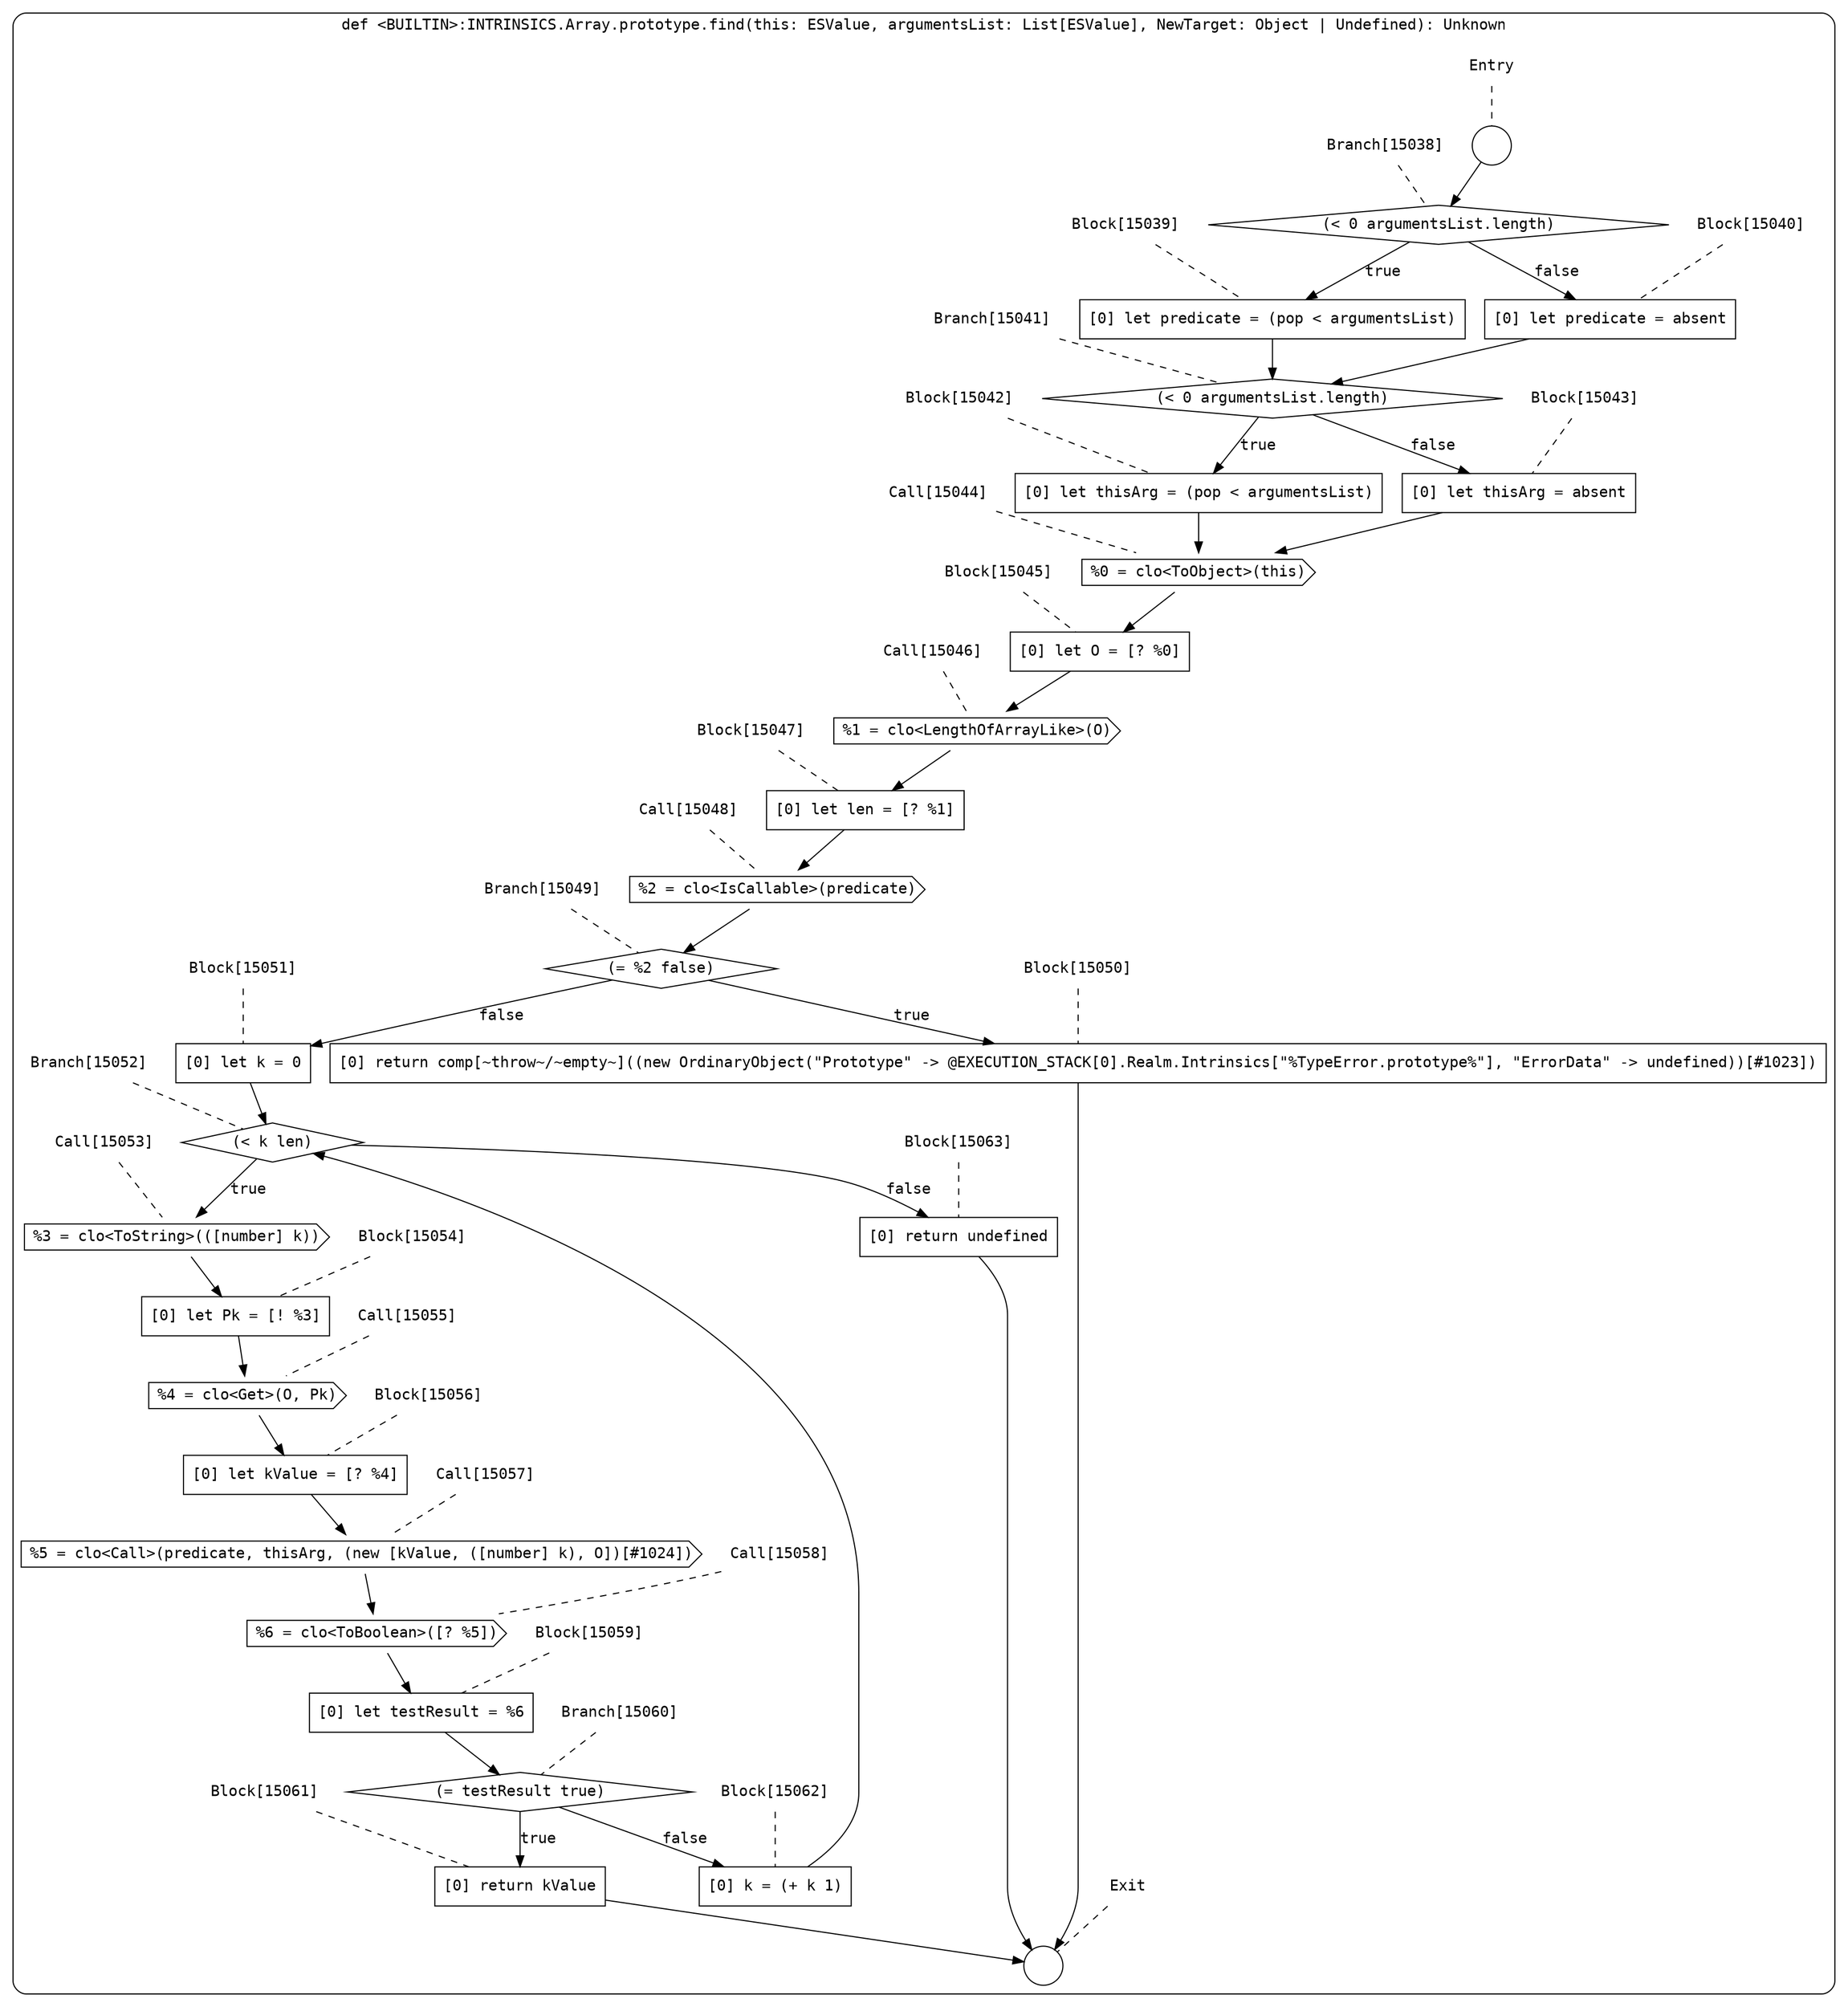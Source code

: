 digraph {
  graph [fontname = "Consolas"]
  node [fontname = "Consolas"]
  edge [fontname = "Consolas"]
  subgraph cluster2352 {
    label = "def <BUILTIN>:INTRINSICS.Array.prototype.find(this: ESValue, argumentsList: List[ESValue], NewTarget: Object | Undefined): Unknown"
    style = rounded
    cluster2352_entry_name [shape=none, label=<<font color="black">Entry</font>>]
    cluster2352_entry_name -> cluster2352_entry [arrowhead=none, color="black", style=dashed]
    cluster2352_entry [shape=circle label=" " color="black" fillcolor="white" style=filled]
    cluster2352_entry -> node15038 [color="black"]
    cluster2352_exit_name [shape=none, label=<<font color="black">Exit</font>>]
    cluster2352_exit_name -> cluster2352_exit [arrowhead=none, color="black", style=dashed]
    cluster2352_exit [shape=circle label=" " color="black" fillcolor="white" style=filled]
    node15038_name [shape=none, label=<<font color="black">Branch[15038]</font>>]
    node15038_name -> node15038 [arrowhead=none, color="black", style=dashed]
    node15038 [shape=diamond, label=<<font color="black">(&lt; 0 argumentsList.length)</font>> color="black" fillcolor="white", style=filled]
    node15038 -> node15039 [label=<<font color="black">true</font>> color="black"]
    node15038 -> node15040 [label=<<font color="black">false</font>> color="black"]
    node15039_name [shape=none, label=<<font color="black">Block[15039]</font>>]
    node15039_name -> node15039 [arrowhead=none, color="black", style=dashed]
    node15039 [shape=box, label=<<font color="black">[0] let predicate = (pop &lt; argumentsList)<BR ALIGN="LEFT"/></font>> color="black" fillcolor="white", style=filled]
    node15039 -> node15041 [color="black"]
    node15040_name [shape=none, label=<<font color="black">Block[15040]</font>>]
    node15040_name -> node15040 [arrowhead=none, color="black", style=dashed]
    node15040 [shape=box, label=<<font color="black">[0] let predicate = absent<BR ALIGN="LEFT"/></font>> color="black" fillcolor="white", style=filled]
    node15040 -> node15041 [color="black"]
    node15041_name [shape=none, label=<<font color="black">Branch[15041]</font>>]
    node15041_name -> node15041 [arrowhead=none, color="black", style=dashed]
    node15041 [shape=diamond, label=<<font color="black">(&lt; 0 argumentsList.length)</font>> color="black" fillcolor="white", style=filled]
    node15041 -> node15042 [label=<<font color="black">true</font>> color="black"]
    node15041 -> node15043 [label=<<font color="black">false</font>> color="black"]
    node15042_name [shape=none, label=<<font color="black">Block[15042]</font>>]
    node15042_name -> node15042 [arrowhead=none, color="black", style=dashed]
    node15042 [shape=box, label=<<font color="black">[0] let thisArg = (pop &lt; argumentsList)<BR ALIGN="LEFT"/></font>> color="black" fillcolor="white", style=filled]
    node15042 -> node15044 [color="black"]
    node15043_name [shape=none, label=<<font color="black">Block[15043]</font>>]
    node15043_name -> node15043 [arrowhead=none, color="black", style=dashed]
    node15043 [shape=box, label=<<font color="black">[0] let thisArg = absent<BR ALIGN="LEFT"/></font>> color="black" fillcolor="white", style=filled]
    node15043 -> node15044 [color="black"]
    node15044_name [shape=none, label=<<font color="black">Call[15044]</font>>]
    node15044_name -> node15044 [arrowhead=none, color="black", style=dashed]
    node15044 [shape=cds, label=<<font color="black">%0 = clo&lt;ToObject&gt;(this)</font>> color="black" fillcolor="white", style=filled]
    node15044 -> node15045 [color="black"]
    node15045_name [shape=none, label=<<font color="black">Block[15045]</font>>]
    node15045_name -> node15045 [arrowhead=none, color="black", style=dashed]
    node15045 [shape=box, label=<<font color="black">[0] let O = [? %0]<BR ALIGN="LEFT"/></font>> color="black" fillcolor="white", style=filled]
    node15045 -> node15046 [color="black"]
    node15046_name [shape=none, label=<<font color="black">Call[15046]</font>>]
    node15046_name -> node15046 [arrowhead=none, color="black", style=dashed]
    node15046 [shape=cds, label=<<font color="black">%1 = clo&lt;LengthOfArrayLike&gt;(O)</font>> color="black" fillcolor="white", style=filled]
    node15046 -> node15047 [color="black"]
    node15047_name [shape=none, label=<<font color="black">Block[15047]</font>>]
    node15047_name -> node15047 [arrowhead=none, color="black", style=dashed]
    node15047 [shape=box, label=<<font color="black">[0] let len = [? %1]<BR ALIGN="LEFT"/></font>> color="black" fillcolor="white", style=filled]
    node15047 -> node15048 [color="black"]
    node15048_name [shape=none, label=<<font color="black">Call[15048]</font>>]
    node15048_name -> node15048 [arrowhead=none, color="black", style=dashed]
    node15048 [shape=cds, label=<<font color="black">%2 = clo&lt;IsCallable&gt;(predicate)</font>> color="black" fillcolor="white", style=filled]
    node15048 -> node15049 [color="black"]
    node15049_name [shape=none, label=<<font color="black">Branch[15049]</font>>]
    node15049_name -> node15049 [arrowhead=none, color="black", style=dashed]
    node15049 [shape=diamond, label=<<font color="black">(= %2 false)</font>> color="black" fillcolor="white", style=filled]
    node15049 -> node15050 [label=<<font color="black">true</font>> color="black"]
    node15049 -> node15051 [label=<<font color="black">false</font>> color="black"]
    node15050_name [shape=none, label=<<font color="black">Block[15050]</font>>]
    node15050_name -> node15050 [arrowhead=none, color="black", style=dashed]
    node15050 [shape=box, label=<<font color="black">[0] return comp[~throw~/~empty~]((new OrdinaryObject(&quot;Prototype&quot; -&gt; @EXECUTION_STACK[0].Realm.Intrinsics[&quot;%TypeError.prototype%&quot;], &quot;ErrorData&quot; -&gt; undefined))[#1023])<BR ALIGN="LEFT"/></font>> color="black" fillcolor="white", style=filled]
    node15050 -> cluster2352_exit [color="black"]
    node15051_name [shape=none, label=<<font color="black">Block[15051]</font>>]
    node15051_name -> node15051 [arrowhead=none, color="black", style=dashed]
    node15051 [shape=box, label=<<font color="black">[0] let k = 0<BR ALIGN="LEFT"/></font>> color="black" fillcolor="white", style=filled]
    node15051 -> node15052 [color="black"]
    node15052_name [shape=none, label=<<font color="black">Branch[15052]</font>>]
    node15052_name -> node15052 [arrowhead=none, color="black", style=dashed]
    node15052 [shape=diamond, label=<<font color="black">(&lt; k len)</font>> color="black" fillcolor="white", style=filled]
    node15052 -> node15053 [label=<<font color="black">true</font>> color="black"]
    node15052 -> node15063 [label=<<font color="black">false</font>> color="black"]
    node15053_name [shape=none, label=<<font color="black">Call[15053]</font>>]
    node15053_name -> node15053 [arrowhead=none, color="black", style=dashed]
    node15053 [shape=cds, label=<<font color="black">%3 = clo&lt;ToString&gt;(([number] k))</font>> color="black" fillcolor="white", style=filled]
    node15053 -> node15054 [color="black"]
    node15063_name [shape=none, label=<<font color="black">Block[15063]</font>>]
    node15063_name -> node15063 [arrowhead=none, color="black", style=dashed]
    node15063 [shape=box, label=<<font color="black">[0] return undefined<BR ALIGN="LEFT"/></font>> color="black" fillcolor="white", style=filled]
    node15063 -> cluster2352_exit [color="black"]
    node15054_name [shape=none, label=<<font color="black">Block[15054]</font>>]
    node15054_name -> node15054 [arrowhead=none, color="black", style=dashed]
    node15054 [shape=box, label=<<font color="black">[0] let Pk = [! %3]<BR ALIGN="LEFT"/></font>> color="black" fillcolor="white", style=filled]
    node15054 -> node15055 [color="black"]
    node15055_name [shape=none, label=<<font color="black">Call[15055]</font>>]
    node15055_name -> node15055 [arrowhead=none, color="black", style=dashed]
    node15055 [shape=cds, label=<<font color="black">%4 = clo&lt;Get&gt;(O, Pk)</font>> color="black" fillcolor="white", style=filled]
    node15055 -> node15056 [color="black"]
    node15056_name [shape=none, label=<<font color="black">Block[15056]</font>>]
    node15056_name -> node15056 [arrowhead=none, color="black", style=dashed]
    node15056 [shape=box, label=<<font color="black">[0] let kValue = [? %4]<BR ALIGN="LEFT"/></font>> color="black" fillcolor="white", style=filled]
    node15056 -> node15057 [color="black"]
    node15057_name [shape=none, label=<<font color="black">Call[15057]</font>>]
    node15057_name -> node15057 [arrowhead=none, color="black", style=dashed]
    node15057 [shape=cds, label=<<font color="black">%5 = clo&lt;Call&gt;(predicate, thisArg, (new [kValue, ([number] k), O])[#1024])</font>> color="black" fillcolor="white", style=filled]
    node15057 -> node15058 [color="black"]
    node15058_name [shape=none, label=<<font color="black">Call[15058]</font>>]
    node15058_name -> node15058 [arrowhead=none, color="black", style=dashed]
    node15058 [shape=cds, label=<<font color="black">%6 = clo&lt;ToBoolean&gt;([? %5])</font>> color="black" fillcolor="white", style=filled]
    node15058 -> node15059 [color="black"]
    node15059_name [shape=none, label=<<font color="black">Block[15059]</font>>]
    node15059_name -> node15059 [arrowhead=none, color="black", style=dashed]
    node15059 [shape=box, label=<<font color="black">[0] let testResult = %6<BR ALIGN="LEFT"/></font>> color="black" fillcolor="white", style=filled]
    node15059 -> node15060 [color="black"]
    node15060_name [shape=none, label=<<font color="black">Branch[15060]</font>>]
    node15060_name -> node15060 [arrowhead=none, color="black", style=dashed]
    node15060 [shape=diamond, label=<<font color="black">(= testResult true)</font>> color="black" fillcolor="white", style=filled]
    node15060 -> node15061 [label=<<font color="black">true</font>> color="black"]
    node15060 -> node15062 [label=<<font color="black">false</font>> color="black"]
    node15061_name [shape=none, label=<<font color="black">Block[15061]</font>>]
    node15061_name -> node15061 [arrowhead=none, color="black", style=dashed]
    node15061 [shape=box, label=<<font color="black">[0] return kValue<BR ALIGN="LEFT"/></font>> color="black" fillcolor="white", style=filled]
    node15061 -> cluster2352_exit [color="black"]
    node15062_name [shape=none, label=<<font color="black">Block[15062]</font>>]
    node15062_name -> node15062 [arrowhead=none, color="black", style=dashed]
    node15062 [shape=box, label=<<font color="black">[0] k = (+ k 1)<BR ALIGN="LEFT"/></font>> color="black" fillcolor="white", style=filled]
    node15062 -> node15052 [color="black"]
  }
}